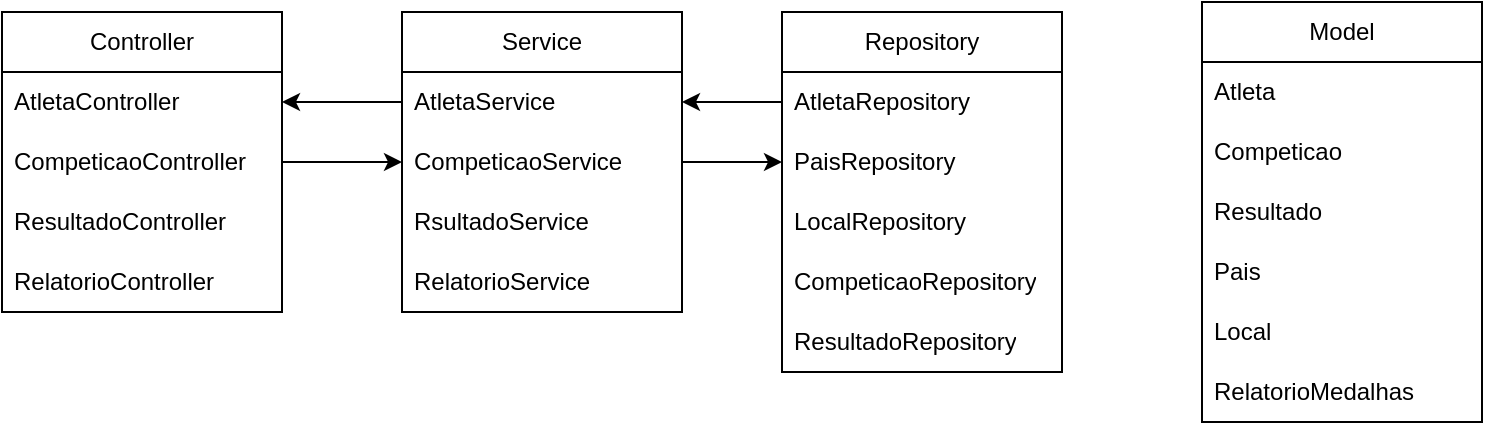 <mxfile version="24.4.0" type="device">
  <diagram name="Page-1" id="DxwQz8bRh_GkIvrDGPJu">
    <mxGraphModel dx="889" dy="488" grid="1" gridSize="10" guides="1" tooltips="1" connect="1" arrows="1" fold="1" page="1" pageScale="1" pageWidth="850" pageHeight="1100" math="0" shadow="0">
      <root>
        <mxCell id="0" />
        <mxCell id="1" parent="0" />
        <mxCell id="DayoWad56gUdMzdBHYFZ-1" value="Service" style="swimlane;fontStyle=0;childLayout=stackLayout;horizontal=1;startSize=30;horizontalStack=0;resizeParent=1;resizeParentMax=0;resizeLast=0;collapsible=1;marginBottom=0;whiteSpace=wrap;html=1;" vertex="1" parent="1">
          <mxGeometry x="270" y="145" width="140" height="150" as="geometry" />
        </mxCell>
        <mxCell id="DayoWad56gUdMzdBHYFZ-2" value="AtletaService" style="text;strokeColor=none;fillColor=none;align=left;verticalAlign=middle;spacingLeft=4;spacingRight=4;overflow=hidden;points=[[0,0.5],[1,0.5]];portConstraint=eastwest;rotatable=0;whiteSpace=wrap;html=1;" vertex="1" parent="DayoWad56gUdMzdBHYFZ-1">
          <mxGeometry y="30" width="140" height="30" as="geometry" />
        </mxCell>
        <mxCell id="DayoWad56gUdMzdBHYFZ-3" value="CompeticaoService" style="text;strokeColor=none;fillColor=none;align=left;verticalAlign=middle;spacingLeft=4;spacingRight=4;overflow=hidden;points=[[0,0.5],[1,0.5]];portConstraint=eastwest;rotatable=0;whiteSpace=wrap;html=1;" vertex="1" parent="DayoWad56gUdMzdBHYFZ-1">
          <mxGeometry y="60" width="140" height="30" as="geometry" />
        </mxCell>
        <mxCell id="DayoWad56gUdMzdBHYFZ-5" value="RsultadoService" style="text;strokeColor=none;fillColor=none;align=left;verticalAlign=middle;spacingLeft=4;spacingRight=4;overflow=hidden;points=[[0,0.5],[1,0.5]];portConstraint=eastwest;rotatable=0;whiteSpace=wrap;html=1;" vertex="1" parent="DayoWad56gUdMzdBHYFZ-1">
          <mxGeometry y="90" width="140" height="30" as="geometry" />
        </mxCell>
        <mxCell id="DayoWad56gUdMzdBHYFZ-4" value="RelatorioService" style="text;strokeColor=none;fillColor=none;align=left;verticalAlign=middle;spacingLeft=4;spacingRight=4;overflow=hidden;points=[[0,0.5],[1,0.5]];portConstraint=eastwest;rotatable=0;whiteSpace=wrap;html=1;" vertex="1" parent="DayoWad56gUdMzdBHYFZ-1">
          <mxGeometry y="120" width="140" height="30" as="geometry" />
        </mxCell>
        <mxCell id="DayoWad56gUdMzdBHYFZ-9" value="Repository" style="swimlane;fontStyle=0;childLayout=stackLayout;horizontal=1;startSize=30;horizontalStack=0;resizeParent=1;resizeParentMax=0;resizeLast=0;collapsible=1;marginBottom=0;whiteSpace=wrap;html=1;" vertex="1" parent="1">
          <mxGeometry x="460" y="145" width="140" height="180" as="geometry" />
        </mxCell>
        <mxCell id="DayoWad56gUdMzdBHYFZ-10" value="AtletaRepository" style="text;strokeColor=none;fillColor=none;align=left;verticalAlign=middle;spacingLeft=4;spacingRight=4;overflow=hidden;points=[[0,0.5],[1,0.5]];portConstraint=eastwest;rotatable=0;whiteSpace=wrap;html=1;" vertex="1" parent="DayoWad56gUdMzdBHYFZ-9">
          <mxGeometry y="30" width="140" height="30" as="geometry" />
        </mxCell>
        <mxCell id="DayoWad56gUdMzdBHYFZ-11" value="PaisRepository" style="text;strokeColor=none;fillColor=none;align=left;verticalAlign=middle;spacingLeft=4;spacingRight=4;overflow=hidden;points=[[0,0.5],[1,0.5]];portConstraint=eastwest;rotatable=0;whiteSpace=wrap;html=1;" vertex="1" parent="DayoWad56gUdMzdBHYFZ-9">
          <mxGeometry y="60" width="140" height="30" as="geometry" />
        </mxCell>
        <mxCell id="DayoWad56gUdMzdBHYFZ-12" value="LocalRepository" style="text;strokeColor=none;fillColor=none;align=left;verticalAlign=middle;spacingLeft=4;spacingRight=4;overflow=hidden;points=[[0,0.5],[1,0.5]];portConstraint=eastwest;rotatable=0;whiteSpace=wrap;html=1;" vertex="1" parent="DayoWad56gUdMzdBHYFZ-9">
          <mxGeometry y="90" width="140" height="30" as="geometry" />
        </mxCell>
        <mxCell id="DayoWad56gUdMzdBHYFZ-13" value="CompeticaoRepository" style="text;strokeColor=none;fillColor=none;align=left;verticalAlign=middle;spacingLeft=4;spacingRight=4;overflow=hidden;points=[[0,0.5],[1,0.5]];portConstraint=eastwest;rotatable=0;whiteSpace=wrap;html=1;" vertex="1" parent="DayoWad56gUdMzdBHYFZ-9">
          <mxGeometry y="120" width="140" height="30" as="geometry" />
        </mxCell>
        <mxCell id="DayoWad56gUdMzdBHYFZ-14" value="ResultadoRepository" style="text;strokeColor=none;fillColor=none;align=left;verticalAlign=middle;spacingLeft=4;spacingRight=4;overflow=hidden;points=[[0,0.5],[1,0.5]];portConstraint=eastwest;rotatable=0;whiteSpace=wrap;html=1;" vertex="1" parent="DayoWad56gUdMzdBHYFZ-9">
          <mxGeometry y="150" width="140" height="30" as="geometry" />
        </mxCell>
        <mxCell id="DayoWad56gUdMzdBHYFZ-15" value="Model" style="swimlane;fontStyle=0;childLayout=stackLayout;horizontal=1;startSize=30;horizontalStack=0;resizeParent=1;resizeParentMax=0;resizeLast=0;collapsible=1;marginBottom=0;whiteSpace=wrap;html=1;" vertex="1" parent="1">
          <mxGeometry x="670" y="140" width="140" height="210" as="geometry" />
        </mxCell>
        <mxCell id="DayoWad56gUdMzdBHYFZ-16" value="Atleta" style="text;strokeColor=none;fillColor=none;align=left;verticalAlign=middle;spacingLeft=4;spacingRight=4;overflow=hidden;points=[[0,0.5],[1,0.5]];portConstraint=eastwest;rotatable=0;whiteSpace=wrap;html=1;" vertex="1" parent="DayoWad56gUdMzdBHYFZ-15">
          <mxGeometry y="30" width="140" height="30" as="geometry" />
        </mxCell>
        <mxCell id="DayoWad56gUdMzdBHYFZ-17" value="Competicao" style="text;strokeColor=none;fillColor=none;align=left;verticalAlign=middle;spacingLeft=4;spacingRight=4;overflow=hidden;points=[[0,0.5],[1,0.5]];portConstraint=eastwest;rotatable=0;whiteSpace=wrap;html=1;" vertex="1" parent="DayoWad56gUdMzdBHYFZ-15">
          <mxGeometry y="60" width="140" height="30" as="geometry" />
        </mxCell>
        <mxCell id="DayoWad56gUdMzdBHYFZ-18" value="Resultado" style="text;strokeColor=none;fillColor=none;align=left;verticalAlign=middle;spacingLeft=4;spacingRight=4;overflow=hidden;points=[[0,0.5],[1,0.5]];portConstraint=eastwest;rotatable=0;whiteSpace=wrap;html=1;" vertex="1" parent="DayoWad56gUdMzdBHYFZ-15">
          <mxGeometry y="90" width="140" height="30" as="geometry" />
        </mxCell>
        <mxCell id="DayoWad56gUdMzdBHYFZ-19" value="Pais" style="text;strokeColor=none;fillColor=none;align=left;verticalAlign=middle;spacingLeft=4;spacingRight=4;overflow=hidden;points=[[0,0.5],[1,0.5]];portConstraint=eastwest;rotatable=0;whiteSpace=wrap;html=1;" vertex="1" parent="DayoWad56gUdMzdBHYFZ-15">
          <mxGeometry y="120" width="140" height="30" as="geometry" />
        </mxCell>
        <mxCell id="DayoWad56gUdMzdBHYFZ-20" value="Local" style="text;strokeColor=none;fillColor=none;align=left;verticalAlign=middle;spacingLeft=4;spacingRight=4;overflow=hidden;points=[[0,0.5],[1,0.5]];portConstraint=eastwest;rotatable=0;whiteSpace=wrap;html=1;" vertex="1" parent="DayoWad56gUdMzdBHYFZ-15">
          <mxGeometry y="150" width="140" height="30" as="geometry" />
        </mxCell>
        <mxCell id="DayoWad56gUdMzdBHYFZ-21" value="RelatorioMedalhas" style="text;strokeColor=none;fillColor=none;align=left;verticalAlign=middle;spacingLeft=4;spacingRight=4;overflow=hidden;points=[[0,0.5],[1,0.5]];portConstraint=eastwest;rotatable=0;whiteSpace=wrap;html=1;" vertex="1" parent="DayoWad56gUdMzdBHYFZ-15">
          <mxGeometry y="180" width="140" height="30" as="geometry" />
        </mxCell>
        <mxCell id="DayoWad56gUdMzdBHYFZ-22" value="Controller" style="swimlane;fontStyle=0;childLayout=stackLayout;horizontal=1;startSize=30;horizontalStack=0;resizeParent=1;resizeParentMax=0;resizeLast=0;collapsible=1;marginBottom=0;whiteSpace=wrap;html=1;" vertex="1" parent="1">
          <mxGeometry x="70" y="145" width="140" height="150" as="geometry" />
        </mxCell>
        <mxCell id="DayoWad56gUdMzdBHYFZ-23" value="AtletaController" style="text;strokeColor=none;fillColor=none;align=left;verticalAlign=middle;spacingLeft=4;spacingRight=4;overflow=hidden;points=[[0,0.5],[1,0.5]];portConstraint=eastwest;rotatable=0;whiteSpace=wrap;html=1;" vertex="1" parent="DayoWad56gUdMzdBHYFZ-22">
          <mxGeometry y="30" width="140" height="30" as="geometry" />
        </mxCell>
        <mxCell id="DayoWad56gUdMzdBHYFZ-24" value="CompeticaoController" style="text;strokeColor=none;fillColor=none;align=left;verticalAlign=middle;spacingLeft=4;spacingRight=4;overflow=hidden;points=[[0,0.5],[1,0.5]];portConstraint=eastwest;rotatable=0;whiteSpace=wrap;html=1;" vertex="1" parent="DayoWad56gUdMzdBHYFZ-22">
          <mxGeometry y="60" width="140" height="30" as="geometry" />
        </mxCell>
        <mxCell id="DayoWad56gUdMzdBHYFZ-25" value="ResultadoController" style="text;strokeColor=none;fillColor=none;align=left;verticalAlign=middle;spacingLeft=4;spacingRight=4;overflow=hidden;points=[[0,0.5],[1,0.5]];portConstraint=eastwest;rotatable=0;whiteSpace=wrap;html=1;" vertex="1" parent="DayoWad56gUdMzdBHYFZ-22">
          <mxGeometry y="90" width="140" height="30" as="geometry" />
        </mxCell>
        <mxCell id="DayoWad56gUdMzdBHYFZ-26" value="RelatorioController" style="text;strokeColor=none;fillColor=none;align=left;verticalAlign=middle;spacingLeft=4;spacingRight=4;overflow=hidden;points=[[0,0.5],[1,0.5]];portConstraint=eastwest;rotatable=0;whiteSpace=wrap;html=1;" vertex="1" parent="DayoWad56gUdMzdBHYFZ-22">
          <mxGeometry y="120" width="140" height="30" as="geometry" />
        </mxCell>
        <mxCell id="DayoWad56gUdMzdBHYFZ-27" style="edgeStyle=orthogonalEdgeStyle;rounded=0;orthogonalLoop=1;jettySize=auto;html=1;exitX=1;exitY=0.5;exitDx=0;exitDy=0;entryX=0;entryY=0.5;entryDx=0;entryDy=0;" edge="1" parent="1" source="DayoWad56gUdMzdBHYFZ-24" target="DayoWad56gUdMzdBHYFZ-3">
          <mxGeometry relative="1" as="geometry" />
        </mxCell>
        <mxCell id="DayoWad56gUdMzdBHYFZ-29" style="edgeStyle=orthogonalEdgeStyle;rounded=0;orthogonalLoop=1;jettySize=auto;html=1;entryX=0;entryY=0.5;entryDx=0;entryDy=0;" edge="1" parent="1" source="DayoWad56gUdMzdBHYFZ-3" target="DayoWad56gUdMzdBHYFZ-11">
          <mxGeometry relative="1" as="geometry" />
        </mxCell>
        <mxCell id="DayoWad56gUdMzdBHYFZ-30" style="edgeStyle=orthogonalEdgeStyle;rounded=0;orthogonalLoop=1;jettySize=auto;html=1;entryX=1;entryY=0.5;entryDx=0;entryDy=0;" edge="1" parent="1" source="DayoWad56gUdMzdBHYFZ-10" target="DayoWad56gUdMzdBHYFZ-2">
          <mxGeometry relative="1" as="geometry" />
        </mxCell>
        <mxCell id="DayoWad56gUdMzdBHYFZ-31" style="edgeStyle=orthogonalEdgeStyle;rounded=0;orthogonalLoop=1;jettySize=auto;html=1;entryX=1;entryY=0.5;entryDx=0;entryDy=0;" edge="1" parent="1" source="DayoWad56gUdMzdBHYFZ-2" target="DayoWad56gUdMzdBHYFZ-23">
          <mxGeometry relative="1" as="geometry" />
        </mxCell>
      </root>
    </mxGraphModel>
  </diagram>
</mxfile>
